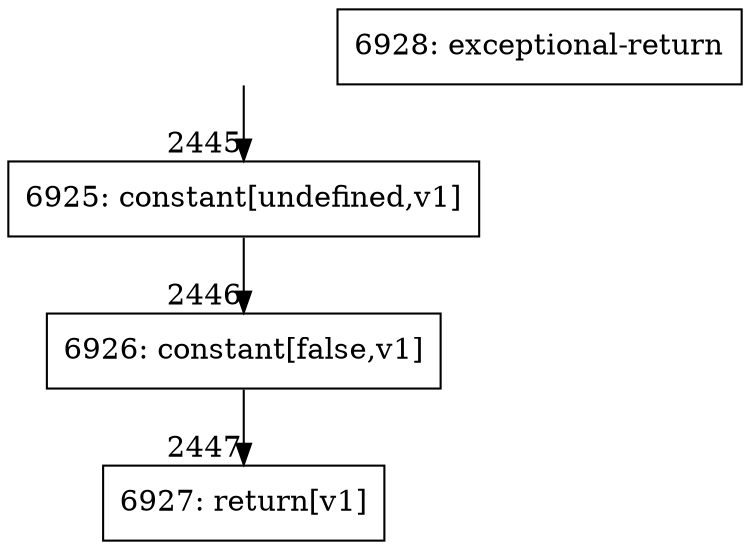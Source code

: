 digraph {
rankdir="TD"
BB_entry170[shape=none,label=""];
BB_entry170 -> BB2445 [tailport=s, headport=n, headlabel="    2445"]
BB2445 [shape=record label="{6925: constant[undefined,v1]}" ] 
BB2445 -> BB2446 [tailport=s, headport=n, headlabel="      2446"]
BB2446 [shape=record label="{6926: constant[false,v1]}" ] 
BB2446 -> BB2447 [tailport=s, headport=n, headlabel="      2447"]
BB2447 [shape=record label="{6927: return[v1]}" ] 
BB2448 [shape=record label="{6928: exceptional-return}" ] 
}
